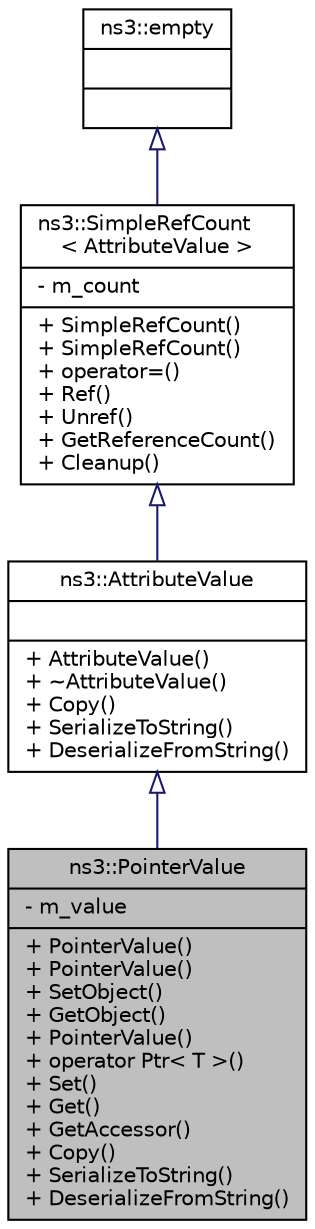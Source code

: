 digraph "ns3::PointerValue"
{
  edge [fontname="Helvetica",fontsize="10",labelfontname="Helvetica",labelfontsize="10"];
  node [fontname="Helvetica",fontsize="10",shape=record];
  Node1 [label="{ns3::PointerValue\n|- m_value\l|+ PointerValue()\l+ PointerValue()\l+ SetObject()\l+ GetObject()\l+ PointerValue()\l+ operator Ptr\< T \>()\l+ Set()\l+ Get()\l+ GetAccessor()\l+ Copy()\l+ SerializeToString()\l+ DeserializeFromString()\l}",height=0.2,width=0.4,color="black", fillcolor="grey75", style="filled", fontcolor="black"];
  Node2 -> Node1 [dir="back",color="midnightblue",fontsize="10",style="solid",arrowtail="onormal"];
  Node2 [label="{ns3::AttributeValue\n||+ AttributeValue()\l+ ~AttributeValue()\l+ Copy()\l+ SerializeToString()\l+ DeserializeFromString()\l}",height=0.2,width=0.4,color="black", fillcolor="white", style="filled",URL="$d4/d83/classns3_1_1AttributeValue.html",tooltip="Hold a value for an Attribute. "];
  Node3 -> Node2 [dir="back",color="midnightblue",fontsize="10",style="solid",arrowtail="onormal"];
  Node3 [label="{ns3::SimpleRefCount\l\< AttributeValue \>\n|- m_count\l|+ SimpleRefCount()\l+ SimpleRefCount()\l+ operator=()\l+ Ref()\l+ Unref()\l+ GetReferenceCount()\l+ Cleanup()\l}",height=0.2,width=0.4,color="black", fillcolor="white", style="filled",URL="$da/da1/classns3_1_1SimpleRefCount.html"];
  Node4 -> Node3 [dir="back",color="midnightblue",fontsize="10",style="solid",arrowtail="onormal"];
  Node4 [label="{ns3::empty\n||}",height=0.2,width=0.4,color="black", fillcolor="white", style="filled",URL="$d9/d6a/classns3_1_1empty.html",tooltip="make Callback use a separate empty type "];
}
